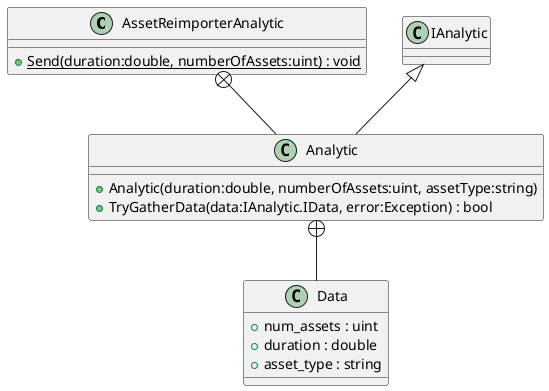 @startuml
class AssetReimporterAnalytic {
    + {static} Send(duration:double, numberOfAssets:uint) : void
}
class Analytic {
    + Analytic(duration:double, numberOfAssets:uint, assetType:string)
    + TryGatherData(data:IAnalytic.IData, error:Exception) : bool
}
class Data {
    + num_assets : uint
    + duration : double
    + asset_type : string
}
AssetReimporterAnalytic +-- Analytic
IAnalytic <|-- Analytic
Analytic +-- Data
@enduml
